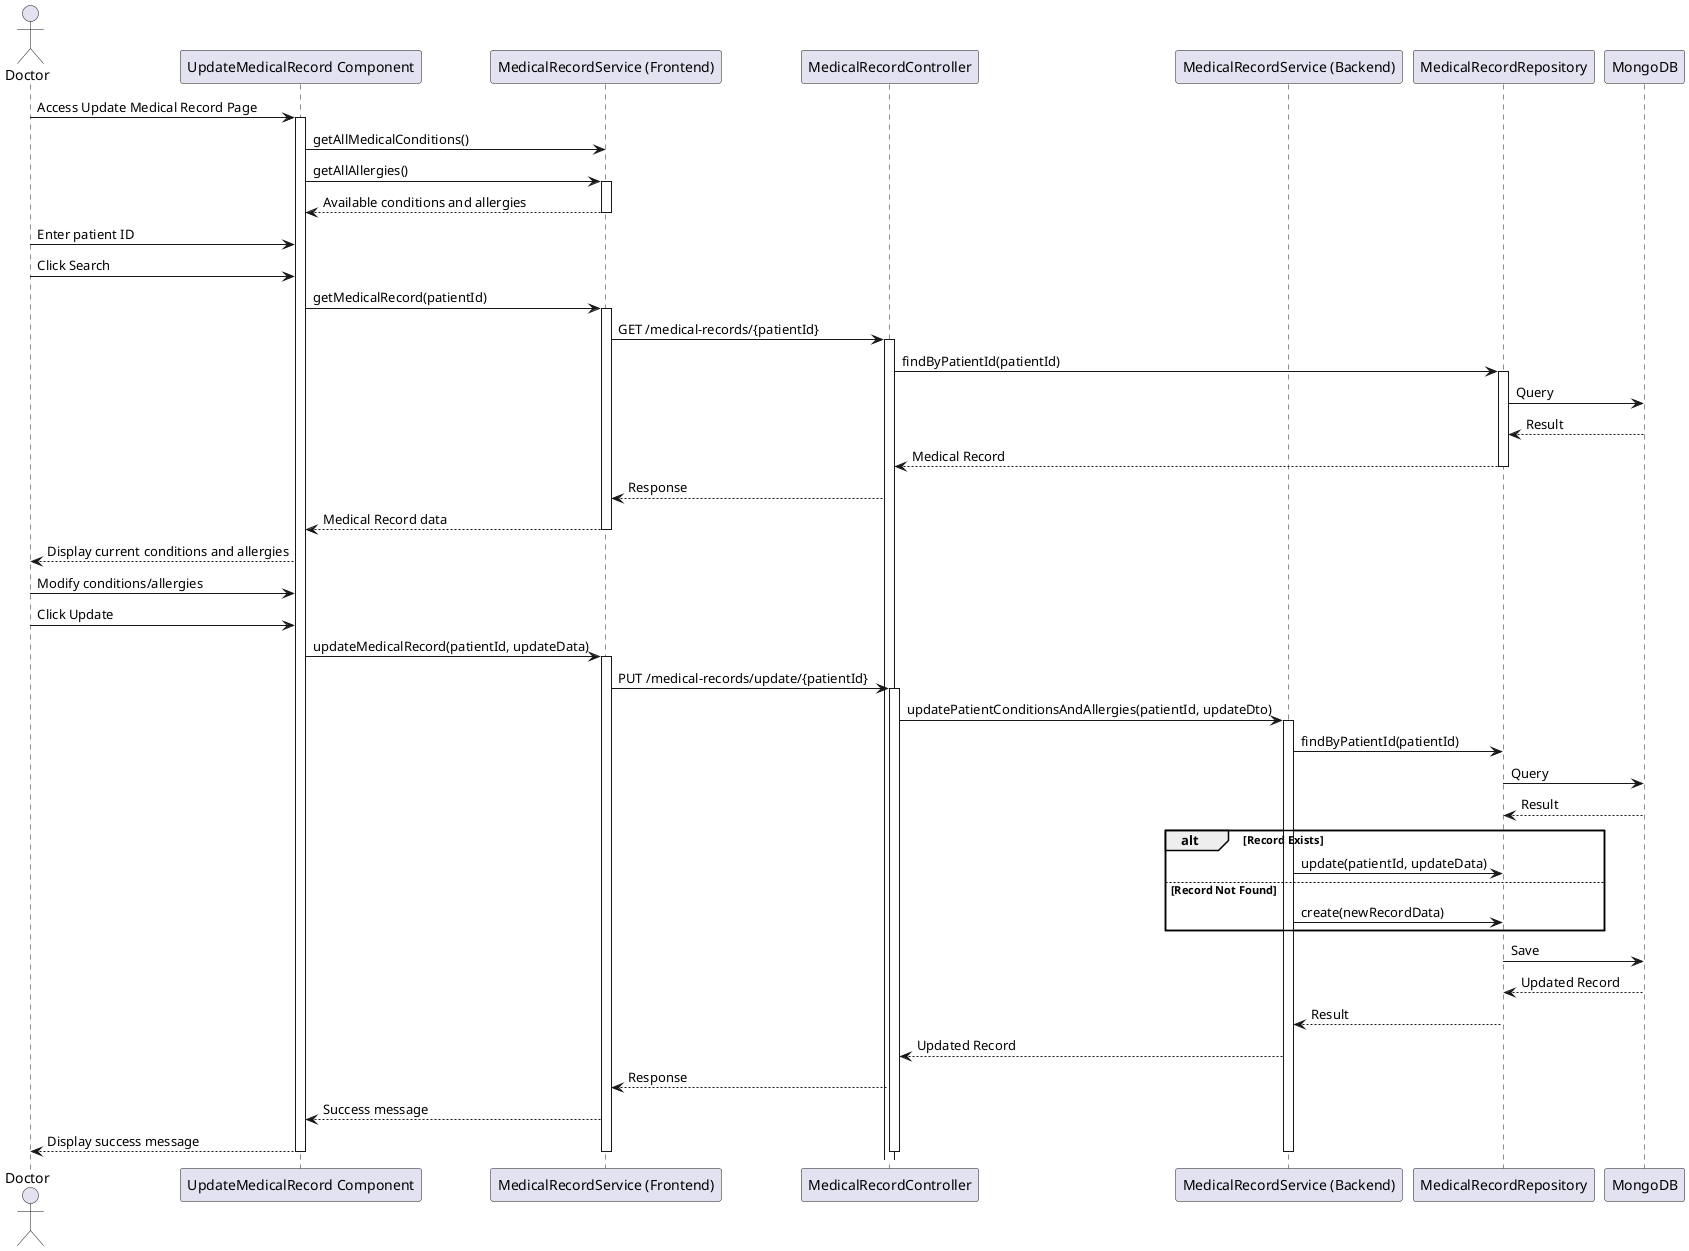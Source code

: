 @startuml Update Medical Record Sequence Diagram

actor Doctor
participant Frontend as "UpdateMedicalRecord Component"
participant FrontendService as "MedicalRecordService (Frontend)"
participant Controller as "MedicalRecordController"
participant Service as "MedicalRecordService (Backend)"
participant Repository as "MedicalRecordRepository"
participant Database as "MongoDB"

Doctor -> Frontend: Access Update Medical Record Page
activate Frontend

Frontend -> FrontendService: getAllMedicalConditions()
Frontend -> FrontendService: getAllAllergies()
activate FrontendService

FrontendService --> Frontend: Available conditions and allergies
deactivate FrontendService

Doctor -> Frontend: Enter patient ID
Doctor -> Frontend: Click Search
Frontend -> FrontendService: getMedicalRecord(patientId)
activate FrontendService

FrontendService -> Controller: GET /medical-records/{patientId}
activate Controller

Controller -> Repository: findByPatientId(patientId)
activate Repository
Repository -> Database: Query
Database --> Repository: Result
Repository --> Controller: Medical Record
deactivate Repository

Controller --> FrontendService: Response
FrontendService --> Frontend: Medical Record data
deactivate FrontendService

Frontend --> Doctor: Display current conditions and allergies

Doctor -> Frontend: Modify conditions/allergies
Doctor -> Frontend: Click Update
Frontend -> FrontendService: updateMedicalRecord(patientId, updateData)
activate FrontendService

FrontendService -> Controller: PUT /medical-records/update/{patientId}
activate Controller

Controller -> Service: updatePatientConditionsAndAllergies(patientId, updateDto)
activate Service

Service -> Repository: findByPatientId(patientId)
Repository -> Database: Query
Database --> Repository: Result

alt Record Exists
    Service -> Repository: update(patientId, updateData)
else Record Not Found
    Service -> Repository: create(newRecordData)
end

Repository -> Database: Save
Database --> Repository: Updated Record
Repository --> Service: Result
Service --> Controller: Updated Record
Controller --> FrontendService: Response
FrontendService --> Frontend: Success message

Frontend --> Doctor: Display success message

deactivate Service
deactivate Controller
deactivate FrontendService
deactivate Frontend

@enduml